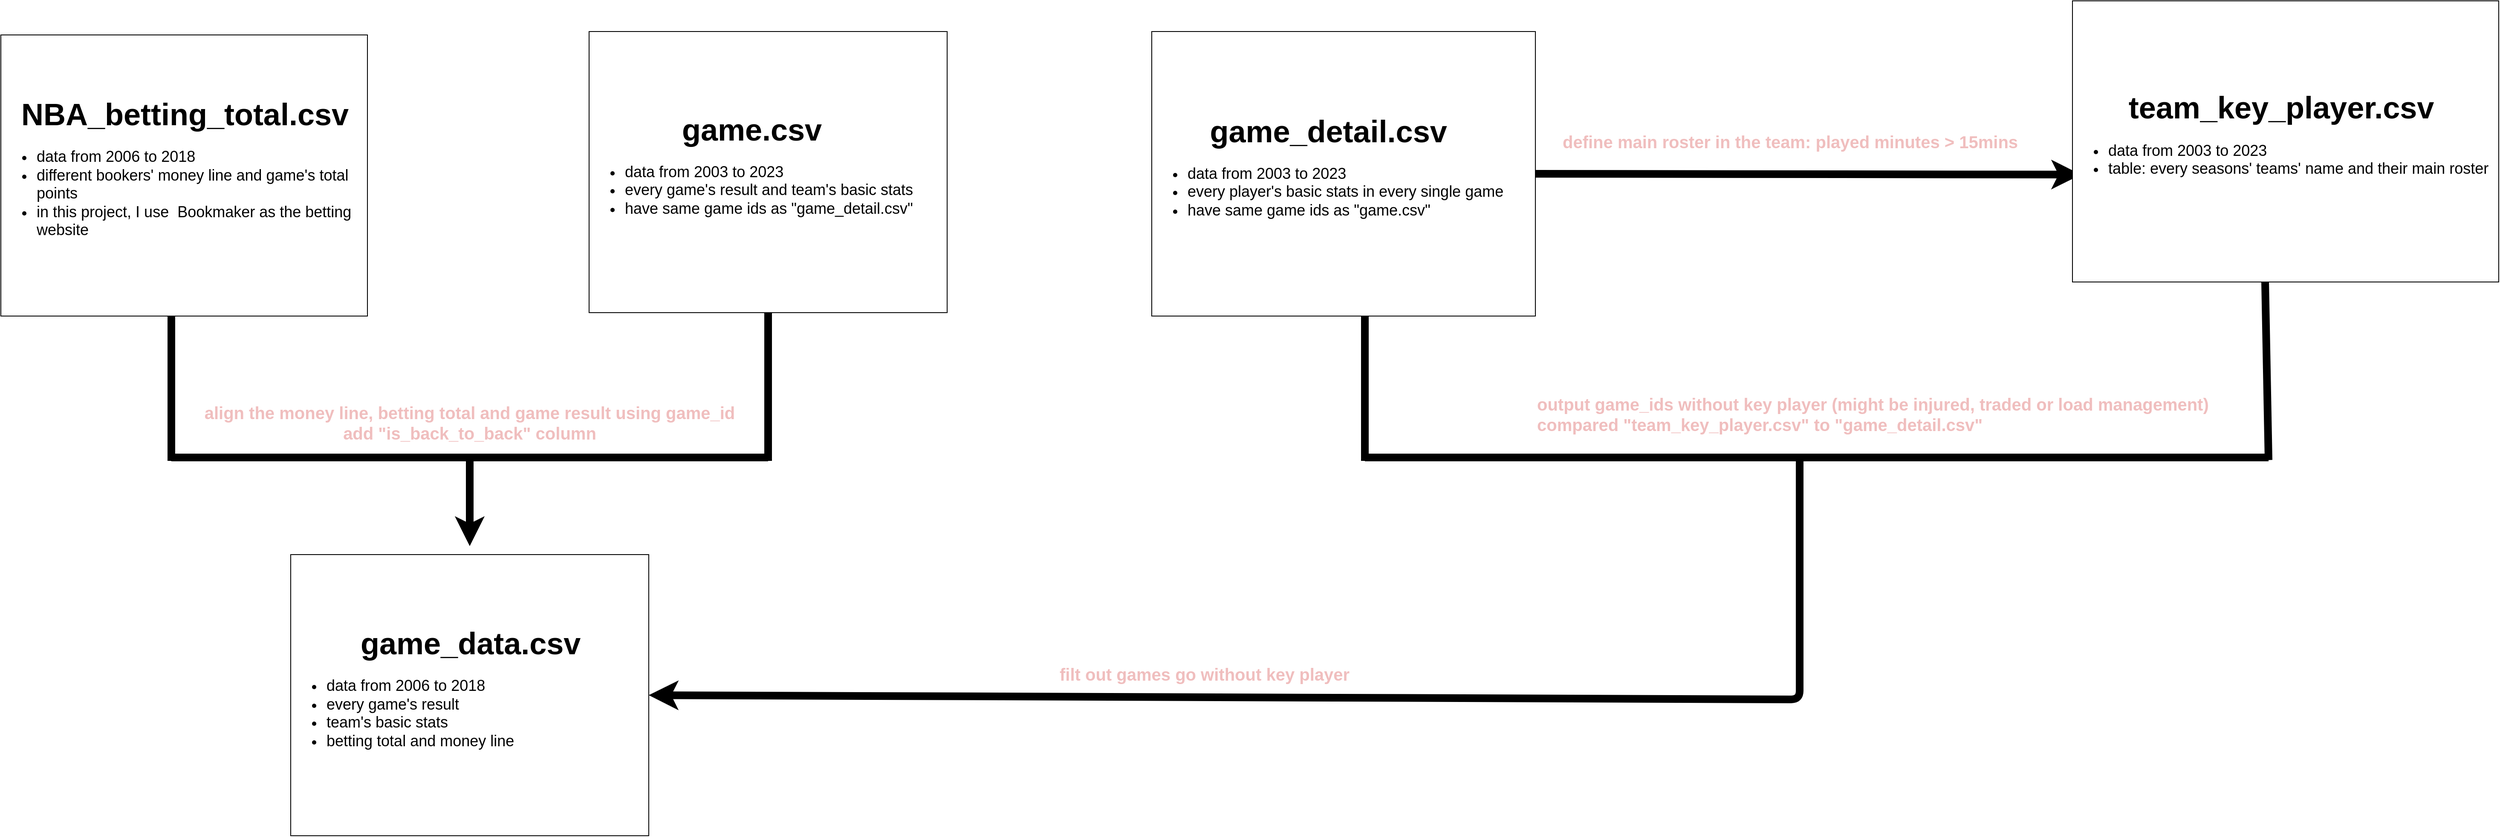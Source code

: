 <mxfile>
    <diagram id="3OohF3zZj5IYDjtF-hu-" name="Page-1">
        <mxGraphModel dx="3920" dy="4026" grid="1" gridSize="10" guides="1" tooltips="1" connect="1" arrows="1" fold="1" page="1" pageScale="1" pageWidth="850" pageHeight="1100" math="0" shadow="0">
            <root>
                <mxCell id="0"/>
                <mxCell id="1" parent="0"/>
                <mxCell id="44" style="edgeStyle=none;html=1;exitX=1;exitY=0.5;exitDx=0;exitDy=0;entryX=0.02;entryY=0.618;entryDx=0;entryDy=0;entryPerimeter=0;strokeWidth=9;fontSize=20;fontColor=#F0BEBE;" edge="1" parent="1" source="2" target="24">
                    <mxGeometry relative="1" as="geometry"/>
                </mxCell>
                <mxCell id="2" value="&lt;div style=&quot;text-align: center;&quot;&gt;&lt;b style=&quot;background-color: initial;&quot;&gt;&lt;font style=&quot;font-size: 36px;&quot;&gt;game_detail.csv&lt;/font&gt;&lt;/b&gt;&lt;/div&gt;&lt;ul style=&quot;font-size: 18px;&quot;&gt;&lt;li style=&quot;&quot;&gt;&lt;font style=&quot;font-size: 18px;&quot;&gt;data from 2003 to 2023&lt;/font&gt;&lt;/li&gt;&lt;li style=&quot;&quot;&gt;every player's basic stats in every single game&lt;/li&gt;&lt;li style=&quot;&quot;&gt;have same game ids as &quot;game.csv&quot;&lt;/li&gt;&lt;/ul&gt;" style="rounded=0;whiteSpace=wrap;html=1;align=left;" vertex="1" parent="1">
                    <mxGeometry x="140" y="-2364" width="450" height="334" as="geometry"/>
                </mxCell>
                <mxCell id="6" value="&lt;div style=&quot;text-align: center;&quot;&gt;&lt;span style=&quot;font-size: 36px;&quot;&gt;&lt;b&gt;game.csv&lt;/b&gt;&lt;/span&gt;&lt;/div&gt;&lt;ul style=&quot;font-size: 18px;&quot;&gt;&lt;li style=&quot;&quot;&gt;&lt;font style=&quot;font-size: 18px;&quot;&gt;data from 2003 to 2023&lt;/font&gt;&lt;/li&gt;&lt;li style=&quot;&quot;&gt;every game's result and team's basic stats&lt;/li&gt;&lt;li style=&quot;&quot;&gt;have same game ids as &quot;game_detail.csv&quot;&lt;/li&gt;&lt;/ul&gt;" style="rounded=0;whiteSpace=wrap;html=1;align=left;" vertex="1" parent="1">
                    <mxGeometry x="-520" y="-2364" width="420" height="330" as="geometry"/>
                </mxCell>
                <mxCell id="7" value="&lt;div style=&quot;text-align: center;&quot;&gt;&lt;span style=&quot;font-size: 36px;&quot;&gt;&lt;b&gt;NBA_betting_total.csv&lt;/b&gt;&lt;/span&gt;&lt;/div&gt;&lt;ul style=&quot;font-size: 18px;&quot;&gt;&lt;li style=&quot;&quot;&gt;&lt;font style=&quot;font-size: 18px;&quot;&gt;data from 2006 to 2018&lt;/font&gt;&lt;/li&gt;&lt;li style=&quot;&quot;&gt;different bookers' money line and game's total points&lt;/li&gt;&lt;li style=&quot;&quot;&gt;in this project, I use&amp;nbsp; Bookmaker as the betting website&lt;/li&gt;&lt;/ul&gt;" style="rounded=0;whiteSpace=wrap;html=1;align=left;" vertex="1" parent="1">
                    <mxGeometry x="-1210" y="-2360" width="430" height="330" as="geometry"/>
                </mxCell>
                <mxCell id="12" value="" style="endArrow=none;html=1;strokeWidth=9;fontSize=36;entryX=0.5;entryY=1;entryDx=0;entryDy=0;" edge="1" parent="1" target="6">
                    <mxGeometry width="50" height="50" relative="1" as="geometry">
                        <mxPoint x="-310" y="-1860" as="sourcePoint"/>
                        <mxPoint x="-390" y="-2010" as="targetPoint"/>
                    </mxGeometry>
                </mxCell>
                <mxCell id="13" value="" style="endArrow=none;html=1;strokeWidth=9;fontSize=36;entryX=0.5;entryY=1;entryDx=0;entryDy=0;" edge="1" parent="1">
                    <mxGeometry width="50" height="50" relative="1" as="geometry">
                        <mxPoint x="-1010" y="-1860.0" as="sourcePoint"/>
                        <mxPoint x="-1010" y="-2030.0" as="targetPoint"/>
                    </mxGeometry>
                </mxCell>
                <mxCell id="14" value="" style="endArrow=none;html=1;strokeWidth=9;fontSize=36;entryX=0.5;entryY=1;entryDx=0;entryDy=0;" edge="1" parent="1">
                    <mxGeometry width="50" height="50" relative="1" as="geometry">
                        <mxPoint x="-310" y="-1864" as="sourcePoint"/>
                        <mxPoint x="-1010" y="-1864.0" as="targetPoint"/>
                    </mxGeometry>
                </mxCell>
                <mxCell id="15" value="" style="endArrow=classic;html=1;strokeWidth=9;fontSize=36;" edge="1" parent="1">
                    <mxGeometry width="50" height="50" relative="1" as="geometry">
                        <mxPoint x="-660" y="-1860" as="sourcePoint"/>
                        <mxPoint x="-660" y="-1760" as="targetPoint"/>
                    </mxGeometry>
                </mxCell>
                <mxCell id="18" value="&lt;font style=&quot;font-size: 20px;&quot;&gt;align the money line, betting total and game result using game_id&lt;br&gt;add &quot;is_back_to_back&quot; column&lt;br style=&quot;font-size: 20px;&quot;&gt;&lt;/font&gt;" style="whiteSpace=wrap;html=1;fontSize=20;opacity=0;fontStyle=1;fontColor=#F0BEBE;" vertex="1" parent="1">
                    <mxGeometry x="-990" y="-1930" width="660" height="50" as="geometry"/>
                </mxCell>
                <mxCell id="20" value="&lt;div style=&quot;text-align: center;&quot;&gt;&lt;span style=&quot;font-size: 36px;&quot;&gt;&lt;b&gt;&lt;span style=&quot;white-space: pre;&quot;&gt;&#9;&lt;/span&gt;game_data.csv&lt;/b&gt;&lt;/span&gt;&lt;/div&gt;&lt;ul style=&quot;font-size: 18px;&quot;&gt;&lt;li style=&quot;&quot;&gt;&lt;font style=&quot;font-size: 18px;&quot;&gt;data from 2006 to 2018&lt;/font&gt;&lt;/li&gt;&lt;li style=&quot;&quot;&gt;every game's result&lt;/li&gt;&lt;li style=&quot;&quot;&gt;team's basic stats&lt;/li&gt;&lt;li style=&quot;&quot;&gt;betting total and money line&lt;/li&gt;&lt;/ul&gt;" style="rounded=0;whiteSpace=wrap;html=1;align=left;" vertex="1" parent="1">
                    <mxGeometry x="-870" y="-1750" width="420" height="330" as="geometry"/>
                </mxCell>
                <mxCell id="23" value="&lt;font color=&quot;#f0bebe&quot;&gt;&lt;b&gt;define main roster in the team: played minutes &amp;gt; 15mins&lt;/b&gt;&lt;/font&gt;&lt;font color=&quot;#f0bebe&quot;&gt;&lt;b&gt;&lt;br&gt;&lt;/b&gt;&lt;/font&gt;" style="whiteSpace=wrap;html=1;fontSize=20;opacity=0;align=left;" vertex="1" parent="1">
                    <mxGeometry x="620" y="-2330" width="740" height="190" as="geometry"/>
                </mxCell>
                <mxCell id="24" value="&lt;div style=&quot;text-align: center;&quot;&gt;&lt;span style=&quot;font-size: 36px;&quot;&gt;&lt;b&gt;team_key_player.csv&lt;/b&gt;&lt;/span&gt;&lt;/div&gt;&lt;ul style=&quot;font-size: 18px;&quot;&gt;&lt;li style=&quot;&quot;&gt;&lt;font style=&quot;font-size: 18px;&quot;&gt;data from 2003 to 2023&lt;/font&gt;&lt;/li&gt;&lt;li style=&quot;&quot;&gt;table: every seasons' teams' name and their main roster&lt;/li&gt;&lt;/ul&gt;" style="rounded=0;whiteSpace=wrap;html=1;align=left;" vertex="1" parent="1">
                    <mxGeometry x="1220" y="-2400" width="500" height="330" as="geometry"/>
                </mxCell>
                <mxCell id="25" value="&lt;font color=&quot;#f0bebe&quot;&gt;&lt;b&gt;output game_ids without key player (might be injured, traded or load management)&lt;br&gt;compared &quot;team_key_player.csv&quot; to &quot;game_detail.csv&quot;&amp;nbsp;&lt;/b&gt;&lt;/font&gt;&lt;font color=&quot;#f0bebe&quot;&gt;&lt;b&gt;&lt;br&gt;&lt;/b&gt;&lt;/font&gt;" style="whiteSpace=wrap;html=1;fontSize=20;opacity=0;align=left;" vertex="1" parent="1">
                    <mxGeometry x="590" y="-2010" width="790" height="190" as="geometry"/>
                </mxCell>
                <mxCell id="39" value="" style="endArrow=none;html=1;strokeWidth=9;fontSize=36;" edge="1" parent="1">
                    <mxGeometry width="50" height="50" relative="1" as="geometry">
                        <mxPoint x="1450" y="-1861" as="sourcePoint"/>
                        <mxPoint x="1446" y="-2070" as="targetPoint"/>
                    </mxGeometry>
                </mxCell>
                <mxCell id="42" value="" style="endArrow=classic;html=1;strokeWidth=9;fontSize=36;entryX=1;entryY=0.5;entryDx=0;entryDy=0;" edge="1" parent="1" target="20">
                    <mxGeometry width="50" height="50" relative="1" as="geometry">
                        <mxPoint x="900" y="-1860" as="sourcePoint"/>
                        <mxPoint x="900" y="-1760" as="targetPoint"/>
                        <Array as="points">
                            <mxPoint x="900" y="-1580"/>
                        </Array>
                    </mxGeometry>
                </mxCell>
                <mxCell id="45" value="" style="endArrow=none;html=1;strokeWidth=9;fontSize=36;entryX=0.5;entryY=1;entryDx=0;entryDy=0;" edge="1" parent="1">
                    <mxGeometry width="50" height="50" relative="1" as="geometry">
                        <mxPoint x="1450" y="-1864" as="sourcePoint"/>
                        <mxPoint x="390" y="-1864.0" as="targetPoint"/>
                    </mxGeometry>
                </mxCell>
                <mxCell id="46" value="" style="endArrow=none;html=1;strokeWidth=9;fontSize=36;entryX=0.5;entryY=1;entryDx=0;entryDy=0;" edge="1" parent="1">
                    <mxGeometry width="50" height="50" relative="1" as="geometry">
                        <mxPoint x="390" y="-1860.0" as="sourcePoint"/>
                        <mxPoint x="390" y="-2030.0" as="targetPoint"/>
                    </mxGeometry>
                </mxCell>
                <mxCell id="47" value="&lt;font color=&quot;#f0bebe&quot;&gt;&lt;b&gt;filt out games go without key player&lt;br&gt;&lt;/b&gt;&lt;/font&gt;" style="whiteSpace=wrap;html=1;fontSize=20;opacity=0;align=left;" vertex="1" parent="1">
                    <mxGeometry x="30" y="-1630" width="370" height="40" as="geometry"/>
                </mxCell>
            </root>
        </mxGraphModel>
    </diagram>
</mxfile>